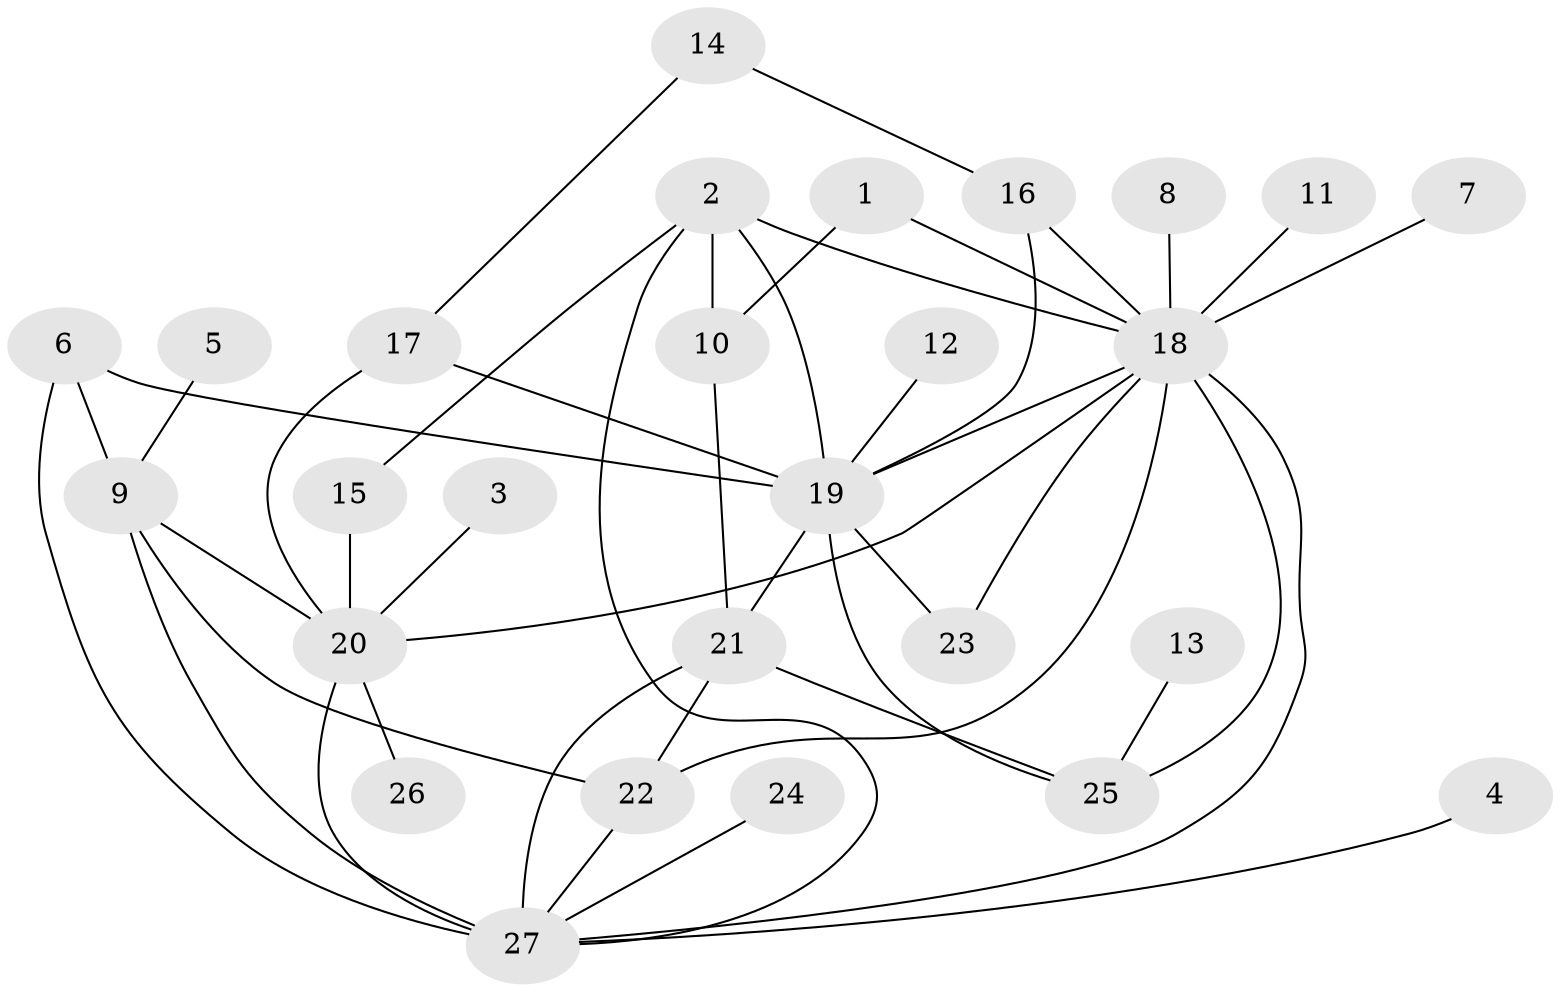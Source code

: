 // original degree distribution, {13: 0.018867924528301886, 10: 0.018867924528301886, 5: 0.05660377358490566, 7: 0.018867924528301886, 3: 0.20754716981132076, 9: 0.018867924528301886, 2: 0.20754716981132076, 1: 0.3584905660377358, 4: 0.03773584905660377, 6: 0.05660377358490566}
// Generated by graph-tools (version 1.1) at 2025/49/03/09/25 03:49:48]
// undirected, 27 vertices, 45 edges
graph export_dot {
graph [start="1"]
  node [color=gray90,style=filled];
  1;
  2;
  3;
  4;
  5;
  6;
  7;
  8;
  9;
  10;
  11;
  12;
  13;
  14;
  15;
  16;
  17;
  18;
  19;
  20;
  21;
  22;
  23;
  24;
  25;
  26;
  27;
  1 -- 10 [weight=1.0];
  1 -- 18 [weight=1.0];
  2 -- 10 [weight=1.0];
  2 -- 15 [weight=1.0];
  2 -- 18 [weight=1.0];
  2 -- 19 [weight=1.0];
  2 -- 27 [weight=1.0];
  3 -- 20 [weight=1.0];
  4 -- 27 [weight=1.0];
  5 -- 9 [weight=1.0];
  6 -- 9 [weight=1.0];
  6 -- 19 [weight=1.0];
  6 -- 27 [weight=1.0];
  7 -- 18 [weight=1.0];
  8 -- 18 [weight=1.0];
  9 -- 20 [weight=1.0];
  9 -- 22 [weight=1.0];
  9 -- 27 [weight=1.0];
  10 -- 21 [weight=1.0];
  11 -- 18 [weight=1.0];
  12 -- 19 [weight=1.0];
  13 -- 25 [weight=1.0];
  14 -- 16 [weight=1.0];
  14 -- 17 [weight=1.0];
  15 -- 20 [weight=1.0];
  16 -- 18 [weight=1.0];
  16 -- 19 [weight=1.0];
  17 -- 19 [weight=1.0];
  17 -- 20 [weight=1.0];
  18 -- 19 [weight=1.0];
  18 -- 20 [weight=1.0];
  18 -- 22 [weight=1.0];
  18 -- 23 [weight=1.0];
  18 -- 25 [weight=2.0];
  18 -- 27 [weight=1.0];
  19 -- 21 [weight=1.0];
  19 -- 23 [weight=1.0];
  19 -- 25 [weight=1.0];
  20 -- 26 [weight=1.0];
  20 -- 27 [weight=1.0];
  21 -- 22 [weight=1.0];
  21 -- 25 [weight=2.0];
  21 -- 27 [weight=3.0];
  22 -- 27 [weight=1.0];
  24 -- 27 [weight=1.0];
}
